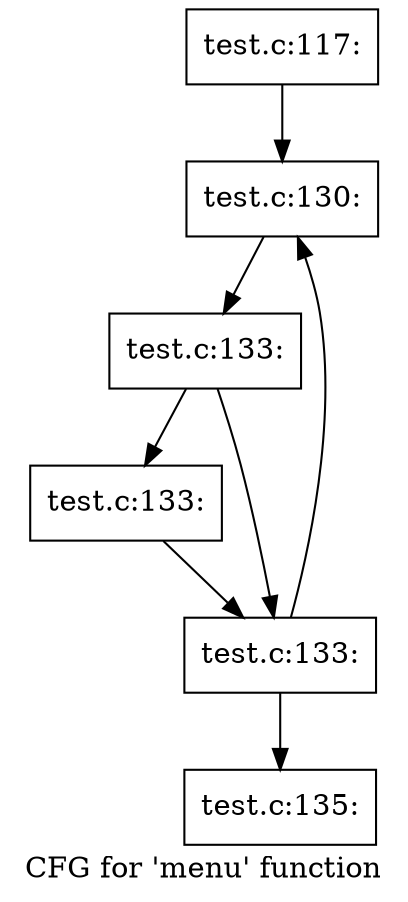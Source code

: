 digraph "CFG for 'menu' function" {
	label="CFG for 'menu' function";

	Node0x55c0d67aa550 [shape=record,label="{test.c:117:}"];
	Node0x55c0d67aa550 -> Node0x55c0d67a2860;
	Node0x55c0d67a2860 [shape=record,label="{test.c:130:}"];
	Node0x55c0d67a2860 -> Node0x55c0d67a2810;
	Node0x55c0d67a2810 [shape=record,label="{test.c:133:}"];
	Node0x55c0d67a2810 -> Node0x55c0d67b2b70;
	Node0x55c0d67a2810 -> Node0x55c0d67b2b20;
	Node0x55c0d67b2b70 [shape=record,label="{test.c:133:}"];
	Node0x55c0d67b2b70 -> Node0x55c0d67b2b20;
	Node0x55c0d67b2b20 [shape=record,label="{test.c:133:}"];
	Node0x55c0d67b2b20 -> Node0x55c0d67a2860;
	Node0x55c0d67b2b20 -> Node0x55c0d67a27c0;
	Node0x55c0d67a27c0 [shape=record,label="{test.c:135:}"];
}
